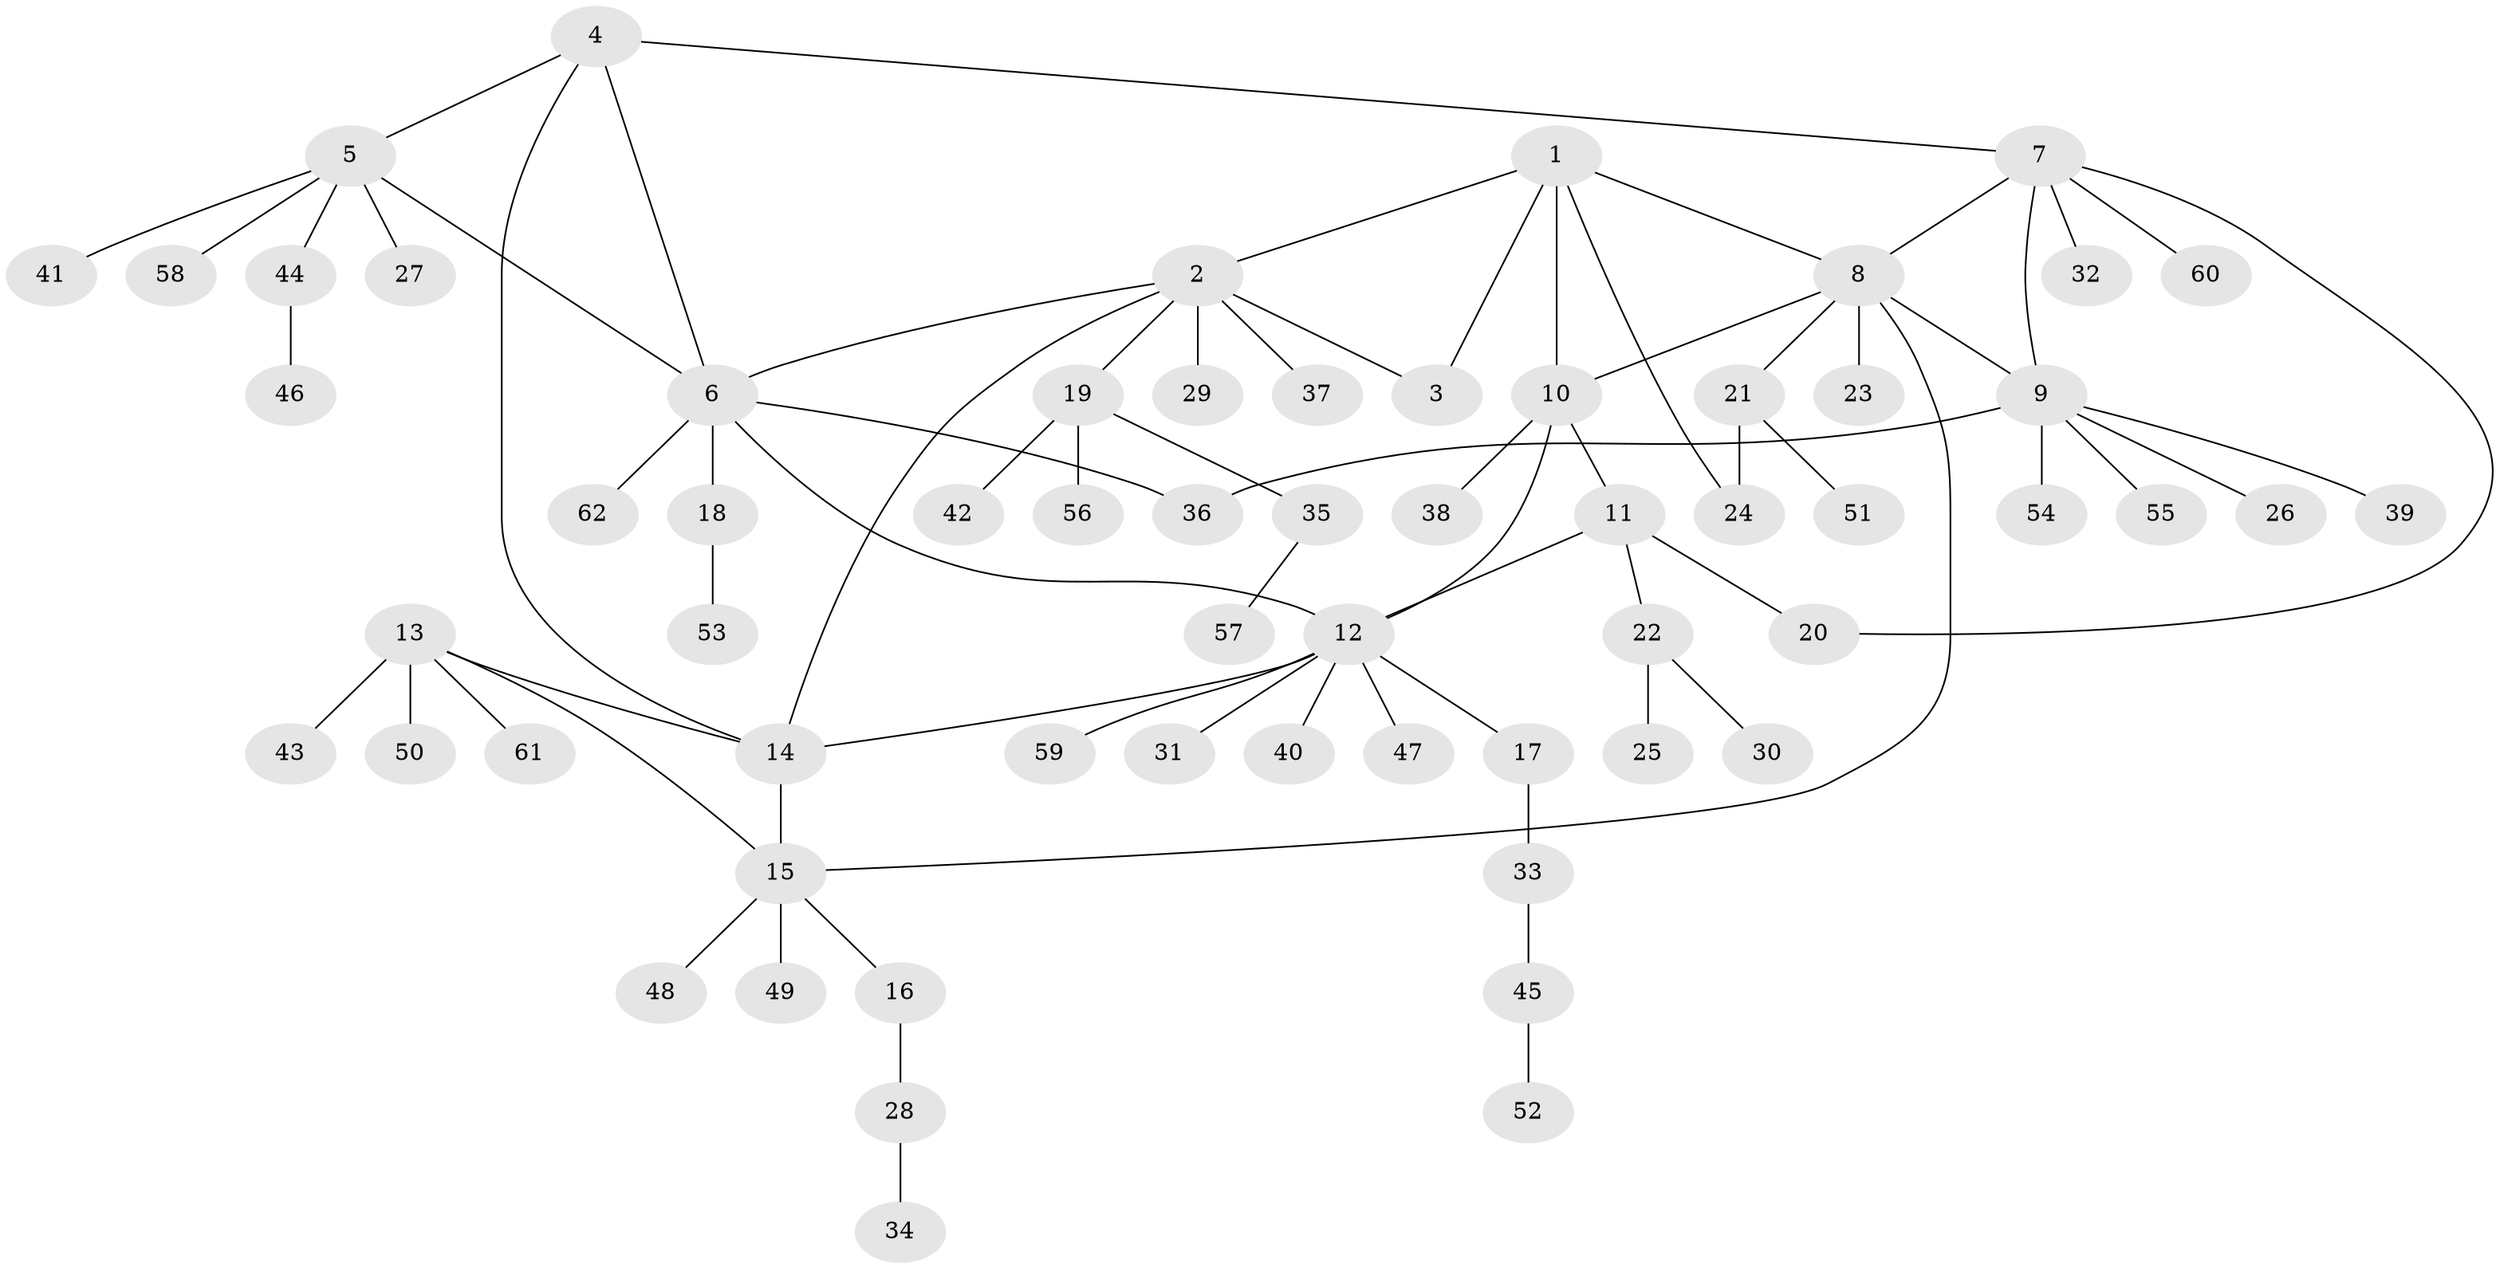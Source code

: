 // Generated by graph-tools (version 1.1) at 2025/50/03/09/25 03:50:33]
// undirected, 62 vertices, 75 edges
graph export_dot {
graph [start="1"]
  node [color=gray90,style=filled];
  1;
  2;
  3;
  4;
  5;
  6;
  7;
  8;
  9;
  10;
  11;
  12;
  13;
  14;
  15;
  16;
  17;
  18;
  19;
  20;
  21;
  22;
  23;
  24;
  25;
  26;
  27;
  28;
  29;
  30;
  31;
  32;
  33;
  34;
  35;
  36;
  37;
  38;
  39;
  40;
  41;
  42;
  43;
  44;
  45;
  46;
  47;
  48;
  49;
  50;
  51;
  52;
  53;
  54;
  55;
  56;
  57;
  58;
  59;
  60;
  61;
  62;
  1 -- 2;
  1 -- 3;
  1 -- 8;
  1 -- 10;
  1 -- 24;
  2 -- 3;
  2 -- 6;
  2 -- 14;
  2 -- 19;
  2 -- 29;
  2 -- 37;
  4 -- 5;
  4 -- 6;
  4 -- 7;
  4 -- 14;
  5 -- 6;
  5 -- 27;
  5 -- 41;
  5 -- 44;
  5 -- 58;
  6 -- 12;
  6 -- 18;
  6 -- 36;
  6 -- 62;
  7 -- 8;
  7 -- 9;
  7 -- 20;
  7 -- 32;
  7 -- 60;
  8 -- 9;
  8 -- 10;
  8 -- 15;
  8 -- 21;
  8 -- 23;
  9 -- 26;
  9 -- 36;
  9 -- 39;
  9 -- 54;
  9 -- 55;
  10 -- 11;
  10 -- 12;
  10 -- 38;
  11 -- 12;
  11 -- 20;
  11 -- 22;
  12 -- 14;
  12 -- 17;
  12 -- 31;
  12 -- 40;
  12 -- 47;
  12 -- 59;
  13 -- 14;
  13 -- 15;
  13 -- 43;
  13 -- 50;
  13 -- 61;
  14 -- 15;
  15 -- 16;
  15 -- 48;
  15 -- 49;
  16 -- 28;
  17 -- 33;
  18 -- 53;
  19 -- 35;
  19 -- 42;
  19 -- 56;
  21 -- 24;
  21 -- 51;
  22 -- 25;
  22 -- 30;
  28 -- 34;
  33 -- 45;
  35 -- 57;
  44 -- 46;
  45 -- 52;
}
